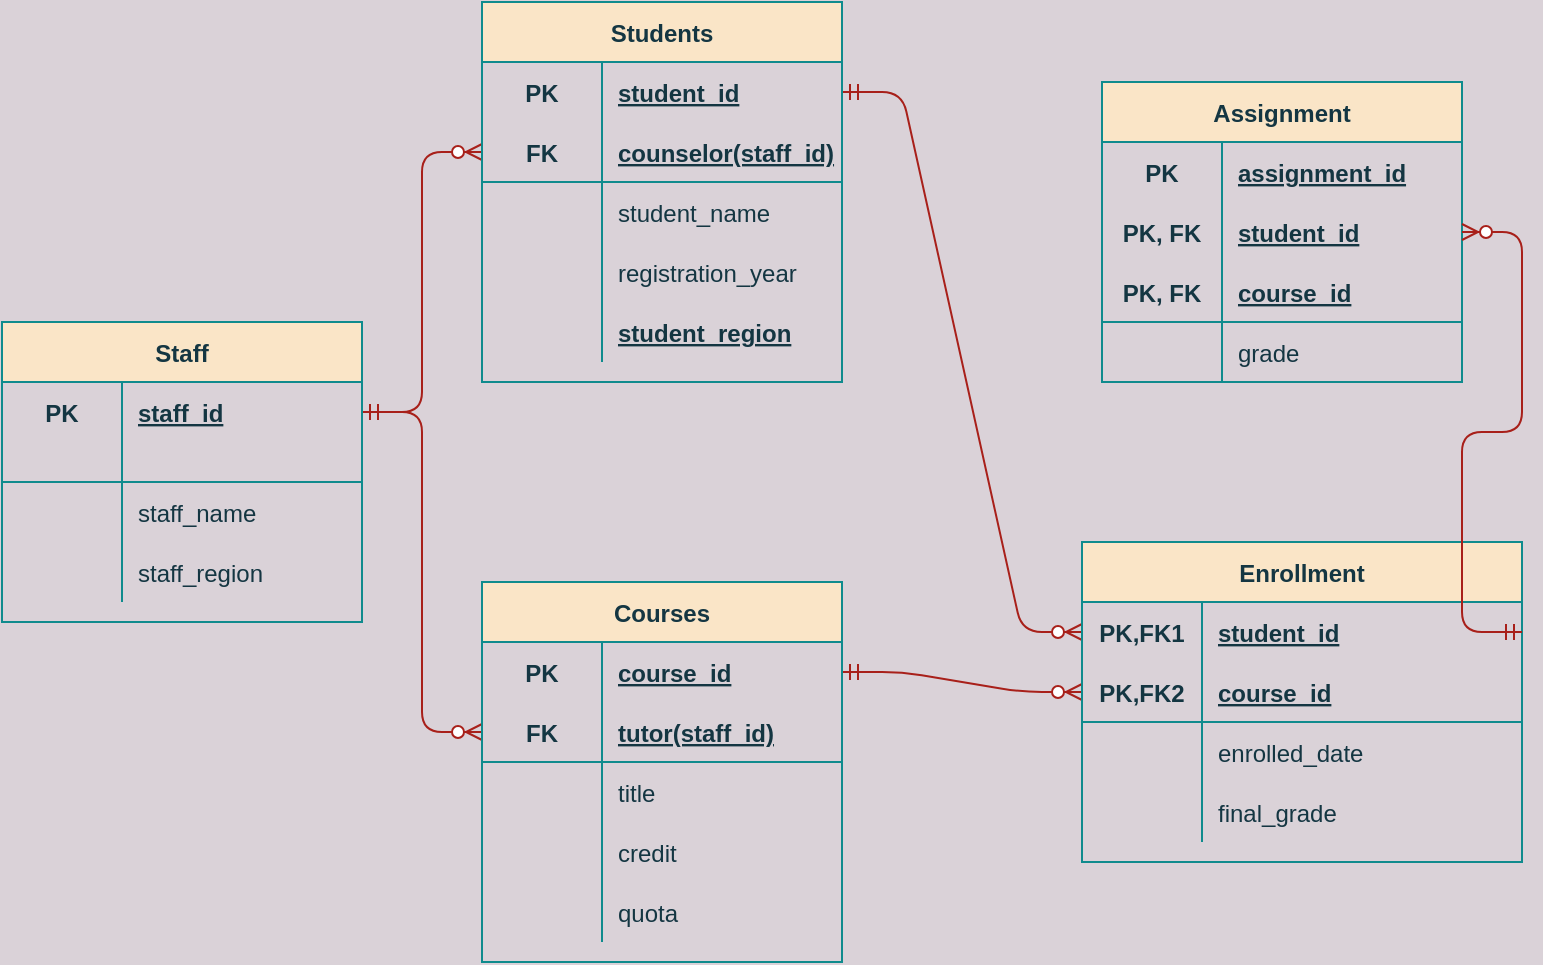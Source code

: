 <mxfile version="13.7.9" type="device"><diagram id="hKpDHlRZSLDbLwH4v6m6" name="Sayfa -1"><mxGraphModel dx="854" dy="544" grid="1" gridSize="10" guides="1" tooltips="1" connect="1" arrows="1" fold="1" page="1" pageScale="1" pageWidth="827" pageHeight="1169" background="#DAD2D8" math="0" shadow="0"><root><mxCell id="0"/><mxCell id="1" parent="0"/><mxCell id="tuhQ4KokyqIhQEi4-IF9-146" value="" style="edgeStyle=entityRelationEdgeStyle;fontSize=12;html=1;endArrow=ERzeroToMany;startArrow=ERmandOne;exitX=1;exitY=0.5;exitDx=0;exitDy=0;strokeColor=#A8201A;fontColor=#143642;labelBackgroundColor=#DAD2D8;entryX=0;entryY=0.5;entryDx=0;entryDy=0;" parent="1" source="tuhQ4KokyqIhQEi4-IF9-15" target="tuhQ4KokyqIhQEi4-IF9-5" edge="1"><mxGeometry width="100" height="100" relative="1" as="geometry"><mxPoint x="450" y="590" as="sourcePoint"/><mxPoint x="550" y="490" as="targetPoint"/></mxGeometry></mxCell><mxCell id="tuhQ4KokyqIhQEi4-IF9-147" value="" style="edgeStyle=entityRelationEdgeStyle;fontSize=12;html=1;endArrow=ERzeroToMany;startArrow=ERmandOne;exitX=1;exitY=0.5;exitDx=0;exitDy=0;strokeColor=#A8201A;fontColor=#143642;labelBackgroundColor=#DAD2D8;" parent="1" source="tuhQ4KokyqIhQEi4-IF9-15" target="tuhQ4KokyqIhQEi4-IF9-31" edge="1"><mxGeometry width="100" height="100" relative="1" as="geometry"><mxPoint x="450" y="770" as="sourcePoint"/><mxPoint x="550" y="465" as="targetPoint"/></mxGeometry></mxCell><mxCell id="1JU0wmAwE0RzBeMq3R4T-15" value="" style="edgeStyle=entityRelationEdgeStyle;fontSize=12;html=1;endArrow=ERzeroToMany;startArrow=ERmandOne;exitX=1;exitY=0.5;exitDx=0;exitDy=0;entryX=0;entryY=0.5;entryDx=0;entryDy=0;strokeColor=#A8201A;fontColor=#143642;labelBackgroundColor=#DAD2D8;" edge="1" parent="1" source="tuhQ4KokyqIhQEi4-IF9-2" target="1JU0wmAwE0RzBeMq3R4T-2"><mxGeometry width="100" height="100" relative="1" as="geometry"><mxPoint x="460" y="520" as="sourcePoint"/><mxPoint x="560" y="420" as="targetPoint"/></mxGeometry></mxCell><mxCell id="1JU0wmAwE0RzBeMq3R4T-16" value="" style="edgeStyle=entityRelationEdgeStyle;fontSize=12;html=1;endArrow=ERzeroToMany;startArrow=ERmandOne;exitX=1;exitY=0.5;exitDx=0;exitDy=0;entryX=0;entryY=0.5;entryDx=0;entryDy=0;strokeColor=#A8201A;fontColor=#143642;labelBackgroundColor=#DAD2D8;" edge="1" parent="1" source="tuhQ4KokyqIhQEi4-IF9-28" target="1JU0wmAwE0RzBeMq3R4T-5"><mxGeometry width="100" height="100" relative="1" as="geometry"><mxPoint x="430" y="260" as="sourcePoint"/><mxPoint x="640" y="820" as="targetPoint"/></mxGeometry></mxCell><mxCell id="tuhQ4KokyqIhQEi4-IF9-40" value="Assignment" style="shape=table;startSize=30;container=1;collapsible=1;childLayout=tableLayout;fixedRows=1;rowLines=0;fontStyle=1;align=center;resizeLast=1;fillColor=#FAE5C7;strokeColor=#0F8B8D;fontColor=#143642;" parent="1" vertex="1"><mxGeometry x="570" y="340" width="180" height="150" as="geometry"/></mxCell><mxCell id="tuhQ4KokyqIhQEi4-IF9-41" value="" style="shape=partialRectangle;collapsible=0;dropTarget=0;pointerEvents=0;fillColor=none;top=0;left=0;bottom=0;right=0;points=[[0,0.5],[1,0.5]];portConstraint=eastwest;strokeColor=#0F8B8D;fontColor=#143642;" parent="tuhQ4KokyqIhQEi4-IF9-40" vertex="1"><mxGeometry y="30" width="180" height="30" as="geometry"/></mxCell><mxCell id="tuhQ4KokyqIhQEi4-IF9-42" value="PK" style="shape=partialRectangle;connectable=0;fillColor=none;top=0;left=0;bottom=0;right=0;fontStyle=1;overflow=hidden;strokeColor=#0F8B8D;fontColor=#143642;" parent="tuhQ4KokyqIhQEi4-IF9-41" vertex="1"><mxGeometry width="60" height="30" as="geometry"/></mxCell><mxCell id="tuhQ4KokyqIhQEi4-IF9-43" value="assignment_id" style="shape=partialRectangle;connectable=0;fillColor=none;top=0;left=0;bottom=0;right=0;align=left;spacingLeft=6;fontStyle=5;overflow=hidden;strokeColor=#0F8B8D;fontColor=#143642;" parent="tuhQ4KokyqIhQEi4-IF9-41" vertex="1"><mxGeometry x="60" width="120" height="30" as="geometry"/></mxCell><mxCell id="tuhQ4KokyqIhQEi4-IF9-159" value="" style="shape=partialRectangle;collapsible=0;dropTarget=0;pointerEvents=0;fillColor=none;top=0;left=0;bottom=0;right=0;points=[[0,0.5],[1,0.5]];portConstraint=eastwest;strokeColor=#0F8B8D;fontColor=#143642;" parent="tuhQ4KokyqIhQEi4-IF9-40" vertex="1"><mxGeometry y="60" width="180" height="30" as="geometry"/></mxCell><mxCell id="tuhQ4KokyqIhQEi4-IF9-160" value="PK, FK" style="shape=partialRectangle;connectable=0;fillColor=none;top=0;left=0;bottom=0;right=0;fontStyle=1;overflow=hidden;strokeColor=#0F8B8D;fontColor=#143642;" parent="tuhQ4KokyqIhQEi4-IF9-159" vertex="1"><mxGeometry width="60" height="30" as="geometry"/></mxCell><mxCell id="tuhQ4KokyqIhQEi4-IF9-161" value="student_id" style="shape=partialRectangle;connectable=0;fillColor=none;top=0;left=0;bottom=0;right=0;align=left;spacingLeft=6;fontStyle=5;overflow=hidden;strokeColor=#0F8B8D;fontColor=#143642;" parent="tuhQ4KokyqIhQEi4-IF9-159" vertex="1"><mxGeometry x="60" width="120" height="30" as="geometry"/></mxCell><mxCell id="tuhQ4KokyqIhQEi4-IF9-44" value="" style="shape=partialRectangle;collapsible=0;dropTarget=0;pointerEvents=0;fillColor=none;top=0;left=0;bottom=1;right=0;points=[[0,0.5],[1,0.5]];portConstraint=eastwest;strokeColor=#0F8B8D;fontColor=#143642;" parent="tuhQ4KokyqIhQEi4-IF9-40" vertex="1"><mxGeometry y="90" width="180" height="30" as="geometry"/></mxCell><mxCell id="tuhQ4KokyqIhQEi4-IF9-45" value="PK, FK" style="shape=partialRectangle;connectable=0;fillColor=none;top=0;left=0;bottom=0;right=0;fontStyle=1;overflow=hidden;strokeColor=#0F8B8D;fontColor=#143642;" parent="tuhQ4KokyqIhQEi4-IF9-44" vertex="1"><mxGeometry width="60" height="30" as="geometry"/></mxCell><mxCell id="tuhQ4KokyqIhQEi4-IF9-46" value="course_id" style="shape=partialRectangle;connectable=0;fillColor=none;top=0;left=0;bottom=0;right=0;align=left;spacingLeft=6;fontStyle=5;overflow=hidden;strokeColor=#0F8B8D;fontColor=#143642;" parent="tuhQ4KokyqIhQEi4-IF9-44" vertex="1"><mxGeometry x="60" width="120" height="30" as="geometry"/></mxCell><mxCell id="tuhQ4KokyqIhQEi4-IF9-50" value="" style="shape=partialRectangle;collapsible=0;dropTarget=0;pointerEvents=0;fillColor=none;top=0;left=0;bottom=0;right=0;points=[[0,0.5],[1,0.5]];portConstraint=eastwest;strokeColor=#0F8B8D;fontColor=#143642;" parent="tuhQ4KokyqIhQEi4-IF9-40" vertex="1"><mxGeometry y="120" width="180" height="30" as="geometry"/></mxCell><mxCell id="tuhQ4KokyqIhQEi4-IF9-51" value="" style="shape=partialRectangle;connectable=0;fillColor=none;top=0;left=0;bottom=0;right=0;editable=1;overflow=hidden;strokeColor=#0F8B8D;fontColor=#143642;" parent="tuhQ4KokyqIhQEi4-IF9-50" vertex="1"><mxGeometry width="60" height="30" as="geometry"/></mxCell><mxCell id="tuhQ4KokyqIhQEi4-IF9-52" value="grade" style="shape=partialRectangle;connectable=0;fillColor=none;top=0;left=0;bottom=0;right=0;align=left;spacingLeft=6;overflow=hidden;strokeColor=#0F8B8D;fontColor=#143642;" parent="tuhQ4KokyqIhQEi4-IF9-50" vertex="1"><mxGeometry x="60" width="120" height="30" as="geometry"/></mxCell><mxCell id="1JU0wmAwE0RzBeMq3R4T-1" value="Enrollment" style="shape=table;startSize=30;container=1;collapsible=1;childLayout=tableLayout;fixedRows=1;rowLines=0;fontStyle=1;align=center;resizeLast=1;fillColor=#FAE5C7;strokeColor=#0F8B8D;fontColor=#143642;" vertex="1" parent="1"><mxGeometry x="560" y="570" width="220" height="160" as="geometry"/></mxCell><mxCell id="1JU0wmAwE0RzBeMq3R4T-2" value="" style="shape=partialRectangle;collapsible=0;dropTarget=0;pointerEvents=0;fillColor=none;top=0;left=0;bottom=0;right=0;points=[[0,0.5],[1,0.5]];portConstraint=eastwest;strokeColor=#0F8B8D;fontColor=#143642;" vertex="1" parent="1JU0wmAwE0RzBeMq3R4T-1"><mxGeometry y="30" width="220" height="30" as="geometry"/></mxCell><mxCell id="1JU0wmAwE0RzBeMq3R4T-3" value="PK,FK1" style="shape=partialRectangle;connectable=0;fillColor=none;top=0;left=0;bottom=0;right=0;fontStyle=1;overflow=hidden;strokeColor=#0F8B8D;fontColor=#143642;" vertex="1" parent="1JU0wmAwE0RzBeMq3R4T-2"><mxGeometry width="60" height="30" as="geometry"/></mxCell><mxCell id="1JU0wmAwE0RzBeMq3R4T-4" value="student_id" style="shape=partialRectangle;connectable=0;fillColor=none;top=0;left=0;bottom=0;right=0;align=left;spacingLeft=6;fontStyle=5;overflow=hidden;strokeColor=#0F8B8D;fontColor=#143642;" vertex="1" parent="1JU0wmAwE0RzBeMq3R4T-2"><mxGeometry x="60" width="160" height="30" as="geometry"/></mxCell><mxCell id="1JU0wmAwE0RzBeMq3R4T-5" value="" style="shape=partialRectangle;collapsible=0;dropTarget=0;pointerEvents=0;fillColor=none;top=0;left=0;bottom=1;right=0;points=[[0,0.5],[1,0.5]];portConstraint=eastwest;strokeColor=#0F8B8D;fontColor=#143642;" vertex="1" parent="1JU0wmAwE0RzBeMq3R4T-1"><mxGeometry y="60" width="220" height="30" as="geometry"/></mxCell><mxCell id="1JU0wmAwE0RzBeMq3R4T-6" value="PK,FK2" style="shape=partialRectangle;connectable=0;fillColor=none;top=0;left=0;bottom=0;right=0;fontStyle=1;overflow=hidden;strokeColor=#0F8B8D;fontColor=#143642;" vertex="1" parent="1JU0wmAwE0RzBeMq3R4T-5"><mxGeometry width="60" height="30" as="geometry"/></mxCell><mxCell id="1JU0wmAwE0RzBeMq3R4T-7" value="course_id" style="shape=partialRectangle;connectable=0;fillColor=none;top=0;left=0;bottom=0;right=0;align=left;spacingLeft=6;fontStyle=5;overflow=hidden;strokeColor=#0F8B8D;fontColor=#143642;" vertex="1" parent="1JU0wmAwE0RzBeMq3R4T-5"><mxGeometry x="60" width="160" height="30" as="geometry"/></mxCell><mxCell id="1JU0wmAwE0RzBeMq3R4T-8" value="" style="shape=partialRectangle;collapsible=0;dropTarget=0;pointerEvents=0;fillColor=none;top=0;left=0;bottom=0;right=0;points=[[0,0.5],[1,0.5]];portConstraint=eastwest;strokeColor=#0F8B8D;fontColor=#143642;" vertex="1" parent="1JU0wmAwE0RzBeMq3R4T-1"><mxGeometry y="90" width="220" height="30" as="geometry"/></mxCell><mxCell id="1JU0wmAwE0RzBeMq3R4T-9" value="" style="shape=partialRectangle;connectable=0;fillColor=none;top=0;left=0;bottom=0;right=0;editable=1;overflow=hidden;strokeColor=#0F8B8D;fontColor=#143642;" vertex="1" parent="1JU0wmAwE0RzBeMq3R4T-8"><mxGeometry width="60" height="30" as="geometry"/></mxCell><mxCell id="1JU0wmAwE0RzBeMq3R4T-10" value="enrolled_date" style="shape=partialRectangle;connectable=0;fillColor=none;top=0;left=0;bottom=0;right=0;align=left;spacingLeft=6;overflow=hidden;strokeColor=#0F8B8D;fontColor=#143642;" vertex="1" parent="1JU0wmAwE0RzBeMq3R4T-8"><mxGeometry x="60" width="160" height="30" as="geometry"/></mxCell><mxCell id="1JU0wmAwE0RzBeMq3R4T-22" value="" style="shape=partialRectangle;collapsible=0;dropTarget=0;pointerEvents=0;fillColor=none;top=0;left=0;bottom=0;right=0;points=[[0,0.5],[1,0.5]];portConstraint=eastwest;strokeColor=#0F8B8D;fontColor=#143642;" vertex="1" parent="1JU0wmAwE0RzBeMq3R4T-1"><mxGeometry y="120" width="220" height="30" as="geometry"/></mxCell><mxCell id="1JU0wmAwE0RzBeMq3R4T-23" value="" style="shape=partialRectangle;connectable=0;fillColor=none;top=0;left=0;bottom=0;right=0;editable=1;overflow=hidden;strokeColor=#0F8B8D;fontColor=#143642;" vertex="1" parent="1JU0wmAwE0RzBeMq3R4T-22"><mxGeometry width="60" height="30" as="geometry"/></mxCell><mxCell id="1JU0wmAwE0RzBeMq3R4T-24" value="final_grade" style="shape=partialRectangle;connectable=0;fillColor=none;top=0;left=0;bottom=0;right=0;align=left;spacingLeft=6;overflow=hidden;strokeColor=#0F8B8D;fontColor=#143642;" vertex="1" parent="1JU0wmAwE0RzBeMq3R4T-22"><mxGeometry x="60" width="160" height="30" as="geometry"/></mxCell><mxCell id="1JU0wmAwE0RzBeMq3R4T-34" value="" style="edgeStyle=entityRelationEdgeStyle;fontSize=12;html=1;endArrow=ERzeroToMany;startArrow=ERmandOne;strokeColor=#A8201A;fillColor=#FAE5C7;exitX=1;exitY=0.5;exitDx=0;exitDy=0;" edge="1" parent="1" source="1JU0wmAwE0RzBeMq3R4T-2" target="tuhQ4KokyqIhQEi4-IF9-159"><mxGeometry width="100" height="100" relative="1" as="geometry"><mxPoint x="720" y="550" as="sourcePoint"/><mxPoint x="820" y="450" as="targetPoint"/></mxGeometry></mxCell><mxCell id="tuhQ4KokyqIhQEi4-IF9-27" value="Courses" style="shape=table;startSize=30;container=1;collapsible=1;childLayout=tableLayout;fixedRows=1;rowLines=0;fontStyle=1;align=center;resizeLast=1;fillColor=#FAE5C7;strokeColor=#0F8B8D;fontColor=#143642;" parent="1" vertex="1"><mxGeometry x="260" y="590" width="180" height="190" as="geometry"/></mxCell><mxCell id="tuhQ4KokyqIhQEi4-IF9-28" value="" style="shape=partialRectangle;collapsible=0;dropTarget=0;pointerEvents=0;fillColor=none;top=0;left=0;bottom=0;right=0;points=[[0,0.5],[1,0.5]];portConstraint=eastwest;strokeColor=#0F8B8D;fontColor=#143642;" parent="tuhQ4KokyqIhQEi4-IF9-27" vertex="1"><mxGeometry y="30" width="180" height="30" as="geometry"/></mxCell><mxCell id="tuhQ4KokyqIhQEi4-IF9-29" value="PK" style="shape=partialRectangle;connectable=0;fillColor=none;top=0;left=0;bottom=0;right=0;fontStyle=1;overflow=hidden;strokeColor=#0F8B8D;fontColor=#143642;" parent="tuhQ4KokyqIhQEi4-IF9-28" vertex="1"><mxGeometry width="60" height="30" as="geometry"/></mxCell><mxCell id="tuhQ4KokyqIhQEi4-IF9-30" value="course_id" style="shape=partialRectangle;connectable=0;fillColor=none;top=0;left=0;bottom=0;right=0;align=left;spacingLeft=6;fontStyle=5;overflow=hidden;strokeColor=#0F8B8D;fontColor=#143642;" parent="tuhQ4KokyqIhQEi4-IF9-28" vertex="1"><mxGeometry x="60" width="120" height="30" as="geometry"/></mxCell><mxCell id="tuhQ4KokyqIhQEi4-IF9-31" value="" style="shape=partialRectangle;collapsible=0;dropTarget=0;pointerEvents=0;fillColor=none;top=0;left=0;bottom=1;right=0;points=[[0,0.5],[1,0.5]];portConstraint=eastwest;strokeColor=#0F8B8D;fontColor=#143642;" parent="tuhQ4KokyqIhQEi4-IF9-27" vertex="1"><mxGeometry y="60" width="180" height="30" as="geometry"/></mxCell><mxCell id="tuhQ4KokyqIhQEi4-IF9-32" value="FK" style="shape=partialRectangle;connectable=0;fillColor=none;top=0;left=0;bottom=0;right=0;fontStyle=1;overflow=hidden;strokeColor=#0F8B8D;fontColor=#143642;" parent="tuhQ4KokyqIhQEi4-IF9-31" vertex="1"><mxGeometry width="60" height="30" as="geometry"/></mxCell><mxCell id="tuhQ4KokyqIhQEi4-IF9-33" value="tutor(staff_id)" style="shape=partialRectangle;connectable=0;fillColor=none;top=0;left=0;bottom=0;right=0;align=left;spacingLeft=6;fontStyle=5;overflow=hidden;strokeColor=#0F8B8D;fontColor=#143642;" parent="tuhQ4KokyqIhQEi4-IF9-31" vertex="1"><mxGeometry x="60" width="120" height="30" as="geometry"/></mxCell><mxCell id="tuhQ4KokyqIhQEi4-IF9-34" value="" style="shape=partialRectangle;collapsible=0;dropTarget=0;pointerEvents=0;fillColor=none;top=0;left=0;bottom=0;right=0;points=[[0,0.5],[1,0.5]];portConstraint=eastwest;strokeColor=#0F8B8D;fontColor=#143642;" parent="tuhQ4KokyqIhQEi4-IF9-27" vertex="1"><mxGeometry y="90" width="180" height="30" as="geometry"/></mxCell><mxCell id="tuhQ4KokyqIhQEi4-IF9-35" value="" style="shape=partialRectangle;connectable=0;fillColor=none;top=0;left=0;bottom=0;right=0;editable=1;overflow=hidden;strokeColor=#0F8B8D;fontColor=#143642;" parent="tuhQ4KokyqIhQEi4-IF9-34" vertex="1"><mxGeometry width="60" height="30" as="geometry"/></mxCell><mxCell id="tuhQ4KokyqIhQEi4-IF9-36" value="title" style="shape=partialRectangle;connectable=0;fillColor=none;top=0;left=0;bottom=0;right=0;align=left;spacingLeft=6;overflow=hidden;strokeColor=#0F8B8D;fontColor=#143642;" parent="tuhQ4KokyqIhQEi4-IF9-34" vertex="1"><mxGeometry x="60" width="120" height="30" as="geometry"/></mxCell><mxCell id="tuhQ4KokyqIhQEi4-IF9-88" value="" style="shape=partialRectangle;collapsible=0;dropTarget=0;pointerEvents=0;fillColor=none;top=0;left=0;bottom=0;right=0;points=[[0,0.5],[1,0.5]];portConstraint=eastwest;strokeColor=#0F8B8D;fontColor=#143642;" parent="tuhQ4KokyqIhQEi4-IF9-27" vertex="1"><mxGeometry y="120" width="180" height="30" as="geometry"/></mxCell><mxCell id="tuhQ4KokyqIhQEi4-IF9-89" value="" style="shape=partialRectangle;connectable=0;fillColor=none;top=0;left=0;bottom=0;right=0;editable=1;overflow=hidden;strokeColor=#0F8B8D;fontColor=#143642;" parent="tuhQ4KokyqIhQEi4-IF9-88" vertex="1"><mxGeometry width="60" height="30" as="geometry"/></mxCell><mxCell id="tuhQ4KokyqIhQEi4-IF9-90" value="credit" style="shape=partialRectangle;connectable=0;fillColor=none;top=0;left=0;bottom=0;right=0;align=left;spacingLeft=6;overflow=hidden;strokeColor=#0F8B8D;fontColor=#143642;" parent="tuhQ4KokyqIhQEi4-IF9-88" vertex="1"><mxGeometry x="60" width="120" height="30" as="geometry"/></mxCell><mxCell id="tuhQ4KokyqIhQEi4-IF9-110" value="" style="shape=partialRectangle;collapsible=0;dropTarget=0;pointerEvents=0;fillColor=none;top=0;left=0;bottom=0;right=0;points=[[0,0.5],[1,0.5]];portConstraint=eastwest;strokeColor=#0F8B8D;fontColor=#143642;" parent="tuhQ4KokyqIhQEi4-IF9-27" vertex="1"><mxGeometry y="150" width="180" height="30" as="geometry"/></mxCell><mxCell id="tuhQ4KokyqIhQEi4-IF9-111" value="" style="shape=partialRectangle;connectable=0;fillColor=none;top=0;left=0;bottom=0;right=0;editable=1;overflow=hidden;strokeColor=#0F8B8D;fontColor=#143642;" parent="tuhQ4KokyqIhQEi4-IF9-110" vertex="1"><mxGeometry width="60" height="30" as="geometry"/></mxCell><mxCell id="tuhQ4KokyqIhQEi4-IF9-112" value="quota" style="shape=partialRectangle;connectable=0;fillColor=none;top=0;left=0;bottom=0;right=0;align=left;spacingLeft=6;overflow=hidden;strokeColor=#0F8B8D;fontColor=#143642;" parent="tuhQ4KokyqIhQEi4-IF9-110" vertex="1"><mxGeometry x="60" width="120" height="30" as="geometry"/></mxCell><mxCell id="tuhQ4KokyqIhQEi4-IF9-14" value="Staff" style="shape=table;startSize=30;container=1;collapsible=1;childLayout=tableLayout;fixedRows=1;rowLines=0;fontStyle=1;align=center;resizeLast=1;fillColor=#FAE5C7;strokeColor=#0F8B8D;fontColor=#143642;" parent="1" vertex="1"><mxGeometry x="20" y="460" width="180" height="150" as="geometry"/></mxCell><mxCell id="tuhQ4KokyqIhQEi4-IF9-15" value="" style="shape=partialRectangle;collapsible=0;dropTarget=0;pointerEvents=0;fillColor=none;top=0;left=0;bottom=0;right=0;points=[[0,0.5],[1,0.5]];portConstraint=eastwest;strokeColor=#0F8B8D;fontColor=#143642;" parent="tuhQ4KokyqIhQEi4-IF9-14" vertex="1"><mxGeometry y="30" width="180" height="30" as="geometry"/></mxCell><mxCell id="tuhQ4KokyqIhQEi4-IF9-16" value="PK" style="shape=partialRectangle;connectable=0;fillColor=none;top=0;left=0;bottom=0;right=0;fontStyle=1;overflow=hidden;strokeColor=#0F8B8D;fontColor=#143642;" parent="tuhQ4KokyqIhQEi4-IF9-15" vertex="1"><mxGeometry width="60" height="30" as="geometry"/></mxCell><mxCell id="tuhQ4KokyqIhQEi4-IF9-17" value="staff_id" style="shape=partialRectangle;connectable=0;fillColor=none;top=0;left=0;bottom=0;right=0;align=left;spacingLeft=6;fontStyle=5;overflow=hidden;strokeColor=#0F8B8D;fontColor=#143642;" parent="tuhQ4KokyqIhQEi4-IF9-15" vertex="1"><mxGeometry x="60" width="120" height="30" as="geometry"/></mxCell><mxCell id="tuhQ4KokyqIhQEi4-IF9-18" value="" style="shape=partialRectangle;collapsible=0;dropTarget=0;pointerEvents=0;fillColor=none;top=0;left=0;bottom=1;right=0;points=[[0,0.5],[1,0.5]];portConstraint=eastwest;strokeColor=#0F8B8D;fontColor=#143642;" parent="tuhQ4KokyqIhQEi4-IF9-14" vertex="1"><mxGeometry y="60" width="180" height="20" as="geometry"/></mxCell><mxCell id="tuhQ4KokyqIhQEi4-IF9-19" value="" style="shape=partialRectangle;connectable=0;fillColor=none;top=0;left=0;bottom=0;right=0;fontStyle=1;overflow=hidden;strokeColor=#0F8B8D;fontColor=#143642;" parent="tuhQ4KokyqIhQEi4-IF9-18" vertex="1"><mxGeometry width="60" height="20" as="geometry"/></mxCell><mxCell id="tuhQ4KokyqIhQEi4-IF9-20" value="" style="shape=partialRectangle;connectable=0;fillColor=none;top=0;left=0;bottom=0;right=0;align=left;spacingLeft=6;fontStyle=5;overflow=hidden;strokeColor=#0F8B8D;fontColor=#143642;" parent="tuhQ4KokyqIhQEi4-IF9-18" vertex="1"><mxGeometry x="60" width="120" height="20" as="geometry"/></mxCell><mxCell id="tuhQ4KokyqIhQEi4-IF9-21" value="" style="shape=partialRectangle;collapsible=0;dropTarget=0;pointerEvents=0;fillColor=none;top=0;left=0;bottom=0;right=0;points=[[0,0.5],[1,0.5]];portConstraint=eastwest;strokeColor=#0F8B8D;fontColor=#143642;" parent="tuhQ4KokyqIhQEi4-IF9-14" vertex="1"><mxGeometry y="80" width="180" height="30" as="geometry"/></mxCell><mxCell id="tuhQ4KokyqIhQEi4-IF9-22" value="" style="shape=partialRectangle;connectable=0;fillColor=none;top=0;left=0;bottom=0;right=0;editable=1;overflow=hidden;strokeColor=#0F8B8D;fontColor=#143642;" parent="tuhQ4KokyqIhQEi4-IF9-21" vertex="1"><mxGeometry width="60" height="30" as="geometry"/></mxCell><mxCell id="tuhQ4KokyqIhQEi4-IF9-23" value="staff_name" style="shape=partialRectangle;connectable=0;fillColor=none;top=0;left=0;bottom=0;right=0;align=left;spacingLeft=6;overflow=hidden;strokeColor=#0F8B8D;fontColor=#143642;" parent="tuhQ4KokyqIhQEi4-IF9-21" vertex="1"><mxGeometry x="60" width="120" height="30" as="geometry"/></mxCell><mxCell id="1JU0wmAwE0RzBeMq3R4T-35" value="" style="shape=partialRectangle;collapsible=0;dropTarget=0;pointerEvents=0;fillColor=none;top=0;left=0;bottom=0;right=0;points=[[0,0.5],[1,0.5]];portConstraint=eastwest;strokeColor=#0F8B8D;fontColor=#143642;" vertex="1" parent="tuhQ4KokyqIhQEi4-IF9-14"><mxGeometry y="110" width="180" height="30" as="geometry"/></mxCell><mxCell id="1JU0wmAwE0RzBeMq3R4T-36" value="" style="shape=partialRectangle;connectable=0;fillColor=none;top=0;left=0;bottom=0;right=0;editable=1;overflow=hidden;strokeColor=#0F8B8D;fontColor=#143642;" vertex="1" parent="1JU0wmAwE0RzBeMq3R4T-35"><mxGeometry width="60" height="30" as="geometry"/></mxCell><mxCell id="1JU0wmAwE0RzBeMq3R4T-37" value="staff_region" style="shape=partialRectangle;connectable=0;fillColor=none;top=0;left=0;bottom=0;right=0;align=left;spacingLeft=6;overflow=hidden;strokeColor=#0F8B8D;fontColor=#143642;" vertex="1" parent="1JU0wmAwE0RzBeMq3R4T-35"><mxGeometry x="60" width="120" height="30" as="geometry"/></mxCell><mxCell id="tuhQ4KokyqIhQEi4-IF9-1" value="Students" style="shape=table;startSize=30;container=1;collapsible=1;childLayout=tableLayout;fixedRows=1;rowLines=0;fontStyle=1;align=center;resizeLast=1;fillColor=#FAE5C7;strokeColor=#0F8B8D;fontColor=#143642;" parent="1" vertex="1"><mxGeometry x="260" y="300" width="180" height="190" as="geometry"/></mxCell><mxCell id="tuhQ4KokyqIhQEi4-IF9-2" value="" style="shape=partialRectangle;collapsible=0;dropTarget=0;pointerEvents=0;fillColor=none;top=0;left=0;bottom=0;right=0;points=[[0,0.5],[1,0.5]];portConstraint=eastwest;strokeColor=#0F8B8D;fontColor=#143642;" parent="tuhQ4KokyqIhQEi4-IF9-1" vertex="1"><mxGeometry y="30" width="180" height="30" as="geometry"/></mxCell><mxCell id="tuhQ4KokyqIhQEi4-IF9-3" value="PK" style="shape=partialRectangle;connectable=0;fillColor=none;top=0;left=0;bottom=0;right=0;fontStyle=1;overflow=hidden;strokeColor=#0F8B8D;fontColor=#143642;" parent="tuhQ4KokyqIhQEi4-IF9-2" vertex="1"><mxGeometry width="60" height="30" as="geometry"/></mxCell><mxCell id="tuhQ4KokyqIhQEi4-IF9-4" value="student_id" style="shape=partialRectangle;connectable=0;fillColor=none;top=0;left=0;bottom=0;right=0;align=left;spacingLeft=6;fontStyle=5;overflow=hidden;strokeColor=#0F8B8D;fontColor=#143642;" parent="tuhQ4KokyqIhQEi4-IF9-2" vertex="1"><mxGeometry x="60" width="120" height="30" as="geometry"/></mxCell><mxCell id="tuhQ4KokyqIhQEi4-IF9-5" value="" style="shape=partialRectangle;collapsible=0;dropTarget=0;pointerEvents=0;fillColor=none;top=0;left=0;bottom=1;right=0;points=[[0,0.5],[1,0.5]];portConstraint=eastwest;strokeColor=#0F8B8D;fontColor=#143642;" parent="tuhQ4KokyqIhQEi4-IF9-1" vertex="1"><mxGeometry y="60" width="180" height="30" as="geometry"/></mxCell><mxCell id="tuhQ4KokyqIhQEi4-IF9-6" value="FK" style="shape=partialRectangle;connectable=0;fillColor=none;top=0;left=0;bottom=0;right=0;fontStyle=1;overflow=hidden;strokeColor=#0F8B8D;fontColor=#143642;" parent="tuhQ4KokyqIhQEi4-IF9-5" vertex="1"><mxGeometry width="60" height="30" as="geometry"/></mxCell><mxCell id="tuhQ4KokyqIhQEi4-IF9-7" value="counselor(staff_id)" style="shape=partialRectangle;connectable=0;fillColor=none;top=0;left=0;bottom=0;right=0;align=left;spacingLeft=6;fontStyle=5;overflow=hidden;strokeColor=#0F8B8D;fontColor=#143642;" parent="tuhQ4KokyqIhQEi4-IF9-5" vertex="1"><mxGeometry x="60" width="120" height="30" as="geometry"/></mxCell><mxCell id="tuhQ4KokyqIhQEi4-IF9-8" value="" style="shape=partialRectangle;collapsible=0;dropTarget=0;pointerEvents=0;fillColor=none;top=0;left=0;bottom=0;right=0;points=[[0,0.5],[1,0.5]];portConstraint=eastwest;strokeColor=#0F8B8D;fontColor=#143642;" parent="tuhQ4KokyqIhQEi4-IF9-1" vertex="1"><mxGeometry y="90" width="180" height="30" as="geometry"/></mxCell><mxCell id="tuhQ4KokyqIhQEi4-IF9-9" value="" style="shape=partialRectangle;connectable=0;fillColor=none;top=0;left=0;bottom=0;right=0;editable=1;overflow=hidden;strokeColor=#0F8B8D;fontColor=#143642;" parent="tuhQ4KokyqIhQEi4-IF9-8" vertex="1"><mxGeometry width="60" height="30" as="geometry"/></mxCell><mxCell id="tuhQ4KokyqIhQEi4-IF9-10" value="student_name" style="shape=partialRectangle;connectable=0;fillColor=none;top=0;left=0;bottom=0;right=0;align=left;spacingLeft=6;overflow=hidden;strokeColor=#0F8B8D;fontColor=#143642;" parent="tuhQ4KokyqIhQEi4-IF9-8" vertex="1"><mxGeometry x="60" width="120" height="30" as="geometry"/></mxCell><mxCell id="tuhQ4KokyqIhQEi4-IF9-11" value="" style="shape=partialRectangle;collapsible=0;dropTarget=0;pointerEvents=0;fillColor=none;top=0;left=0;bottom=0;right=0;points=[[0,0.5],[1,0.5]];portConstraint=eastwest;strokeColor=#0F8B8D;fontColor=#143642;" parent="tuhQ4KokyqIhQEi4-IF9-1" vertex="1"><mxGeometry y="120" width="180" height="30" as="geometry"/></mxCell><mxCell id="tuhQ4KokyqIhQEi4-IF9-12" value="" style="shape=partialRectangle;connectable=0;fillColor=none;top=0;left=0;bottom=0;right=0;editable=1;overflow=hidden;strokeColor=#0F8B8D;fontColor=#143642;" parent="tuhQ4KokyqIhQEi4-IF9-11" vertex="1"><mxGeometry width="60" height="30" as="geometry"/></mxCell><mxCell id="tuhQ4KokyqIhQEi4-IF9-13" value="registration_year" style="shape=partialRectangle;connectable=0;fillColor=none;top=0;left=0;bottom=0;right=0;align=left;spacingLeft=6;overflow=hidden;strokeColor=#0F8B8D;fontColor=#143642;" parent="tuhQ4KokyqIhQEi4-IF9-11" vertex="1"><mxGeometry x="60" width="120" height="30" as="geometry"/></mxCell><mxCell id="tuhQ4KokyqIhQEi4-IF9-82" value="" style="shape=partialRectangle;collapsible=0;dropTarget=0;pointerEvents=0;fillColor=none;top=0;left=0;bottom=0;right=0;points=[[0,0.5],[1,0.5]];portConstraint=eastwest;strokeColor=#0F8B8D;fontColor=#143642;" parent="tuhQ4KokyqIhQEi4-IF9-1" vertex="1"><mxGeometry y="150" width="180" height="30" as="geometry"/></mxCell><mxCell id="tuhQ4KokyqIhQEi4-IF9-83" value="" style="shape=partialRectangle;connectable=0;fillColor=none;top=0;left=0;bottom=0;right=0;fontStyle=1;overflow=hidden;strokeColor=#0F8B8D;fontColor=#143642;" parent="tuhQ4KokyqIhQEi4-IF9-82" vertex="1"><mxGeometry width="60" height="30" as="geometry"/></mxCell><mxCell id="tuhQ4KokyqIhQEi4-IF9-84" value="student_region" style="shape=partialRectangle;connectable=0;fillColor=none;top=0;left=0;bottom=0;right=0;align=left;spacingLeft=6;fontStyle=5;overflow=hidden;strokeColor=#0F8B8D;fontColor=#143642;" parent="tuhQ4KokyqIhQEi4-IF9-82" vertex="1"><mxGeometry x="60" width="120" height="30" as="geometry"/></mxCell></root></mxGraphModel></diagram></mxfile>